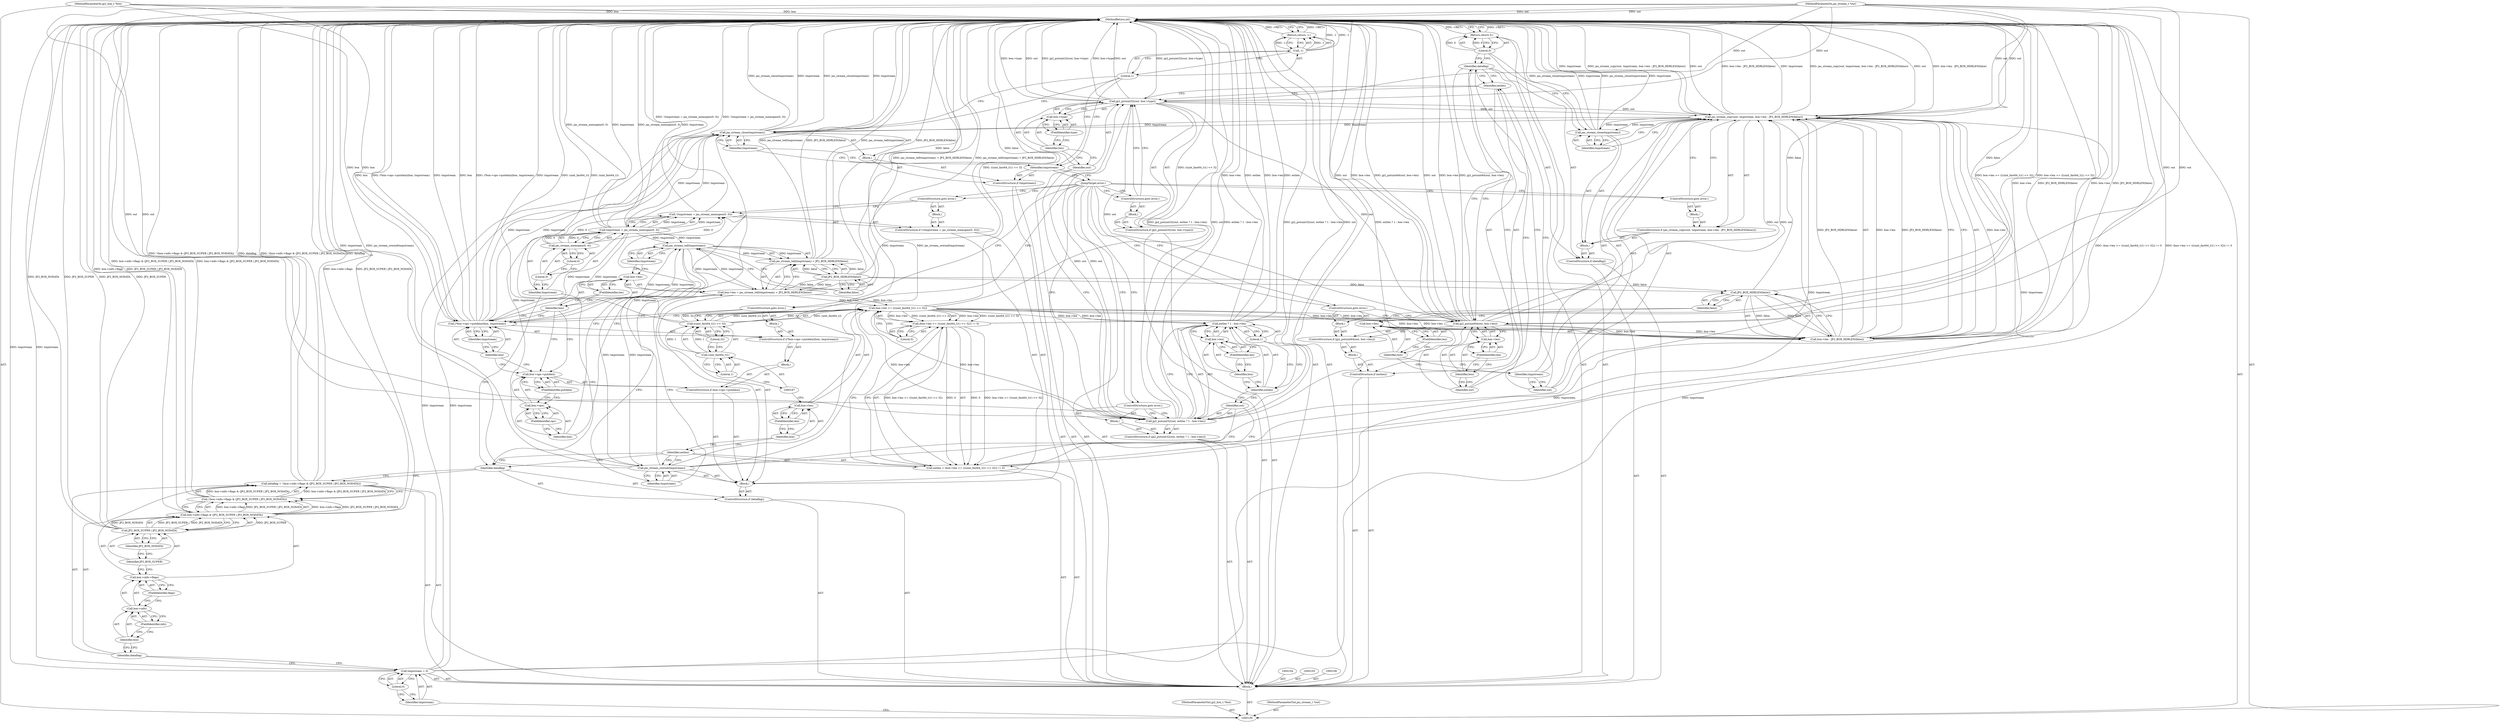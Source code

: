 digraph "1_jasper_e96fc4fdd525fa0ede28074a7e2b1caf94b58b0d_1" {
"1000229" [label="(MethodReturn,int)"];
"1000101" [label="(MethodParameterIn,jp2_box_t *box)"];
"1000343" [label="(MethodParameterOut,jp2_box_t *box)"];
"1000102" [label="(MethodParameterIn,jas_stream_t *out)"];
"1000344" [label="(MethodParameterOut,jas_stream_t *out)"];
"1000122" [label="(ControlStructure,if (dataflag))"];
"1000124" [label="(Block,)"];
"1000123" [label="(Identifier,dataflag)"];
"1000125" [label="(ControlStructure,if (!(tmpstream = jas_stream_memopen(0, 0))))"];
"1000129" [label="(Call,jas_stream_memopen(0, 0))"];
"1000130" [label="(Literal,0)"];
"1000131" [label="(Literal,0)"];
"1000132" [label="(Block,)"];
"1000126" [label="(Call,!(tmpstream = jas_stream_memopen(0, 0)))"];
"1000127" [label="(Call,tmpstream = jas_stream_memopen(0, 0))"];
"1000128" [label="(Identifier,tmpstream)"];
"1000133" [label="(ControlStructure,goto error;)"];
"1000138" [label="(FieldIdentifier,ops)"];
"1000139" [label="(FieldIdentifier,putdata)"];
"1000134" [label="(ControlStructure,if (box->ops->putdata))"];
"1000140" [label="(Block,)"];
"1000135" [label="(Call,box->ops->putdata)"];
"1000136" [label="(Call,box->ops)"];
"1000137" [label="(Identifier,box)"];
"1000143" [label="(Identifier,box)"];
"1000141" [label="(ControlStructure,if ((*box->ops->putdata)(box, tmpstream)))"];
"1000144" [label="(Identifier,tmpstream)"];
"1000145" [label="(Block,)"];
"1000142" [label="(Call,(*box->ops->putdata)(box, tmpstream))"];
"1000146" [label="(ControlStructure,goto error;)"];
"1000103" [label="(Block,)"];
"1000151" [label="(Call,jas_stream_tell(tmpstream) + JP2_BOX_HDRLEN(false))"];
"1000152" [label="(Call,jas_stream_tell(tmpstream))"];
"1000147" [label="(Call,box->len = jas_stream_tell(tmpstream) + JP2_BOX_HDRLEN(false))"];
"1000148" [label="(Call,box->len)"];
"1000149" [label="(Identifier,box)"];
"1000153" [label="(Identifier,tmpstream)"];
"1000154" [label="(Call,JP2_BOX_HDRLEN(false))"];
"1000155" [label="(Identifier,false)"];
"1000150" [label="(FieldIdentifier,len)"];
"1000156" [label="(Call,jas_stream_rewind(tmpstream))"];
"1000157" [label="(Identifier,tmpstream)"];
"1000158" [label="(Call,extlen = (box->len >= (((uint_fast64_t)1) << 32)) != 0)"];
"1000159" [label="(Identifier,extlen)"];
"1000160" [label="(Call,(box->len >= (((uint_fast64_t)1) << 32)) != 0)"];
"1000161" [label="(Call,box->len >= (((uint_fast64_t)1) << 32))"];
"1000162" [label="(Call,box->len)"];
"1000163" [label="(Identifier,box)"];
"1000164" [label="(FieldIdentifier,len)"];
"1000165" [label="(Call,((uint_fast64_t)1) << 32)"];
"1000166" [label="(Call,(uint_fast64_t)1)"];
"1000168" [label="(Literal,1)"];
"1000169" [label="(Literal,32)"];
"1000170" [label="(Literal,0)"];
"1000171" [label="(ControlStructure,if (jp2_putuint32(out, extlen ? 1 : box->len)))"];
"1000173" [label="(Identifier,out)"];
"1000174" [label="(Call,extlen ? 1 : box->len)"];
"1000175" [label="(Identifier,extlen)"];
"1000176" [label="(Literal,1)"];
"1000177" [label="(Call,box->len)"];
"1000178" [label="(Identifier,box)"];
"1000179" [label="(FieldIdentifier,len)"];
"1000180" [label="(Block,)"];
"1000172" [label="(Call,jp2_putuint32(out, extlen ? 1 : box->len))"];
"1000181" [label="(ControlStructure,goto error;)"];
"1000182" [label="(ControlStructure,if (jp2_putuint32(out, box->type)))"];
"1000184" [label="(Identifier,out)"];
"1000185" [label="(Call,box->type)"];
"1000186" [label="(Identifier,box)"];
"1000187" [label="(FieldIdentifier,type)"];
"1000188" [label="(Block,)"];
"1000183" [label="(Call,jp2_putuint32(out, box->type))"];
"1000189" [label="(ControlStructure,goto error;)"];
"1000190" [label="(ControlStructure,if (extlen))"];
"1000192" [label="(Block,)"];
"1000191" [label="(Identifier,extlen)"];
"1000193" [label="(ControlStructure,if (jp2_putuint64(out, box->len)))"];
"1000195" [label="(Identifier,out)"];
"1000196" [label="(Call,box->len)"];
"1000197" [label="(Identifier,box)"];
"1000198" [label="(FieldIdentifier,len)"];
"1000199" [label="(Block,)"];
"1000194" [label="(Call,jp2_putuint64(out, box->len))"];
"1000200" [label="(ControlStructure,goto error;)"];
"1000203" [label="(Block,)"];
"1000201" [label="(ControlStructure,if (dataflag))"];
"1000202" [label="(Identifier,dataflag)"];
"1000204" [label="(ControlStructure,if (jas_stream_copy(out, tmpstream, box->len - JP2_BOX_HDRLEN(false))))"];
"1000206" [label="(Identifier,out)"];
"1000207" [label="(Identifier,tmpstream)"];
"1000208" [label="(Call,box->len - JP2_BOX_HDRLEN(false))"];
"1000209" [label="(Call,box->len)"];
"1000210" [label="(Identifier,box)"];
"1000211" [label="(FieldIdentifier,len)"];
"1000212" [label="(Call,JP2_BOX_HDRLEN(false))"];
"1000205" [label="(Call,jas_stream_copy(out, tmpstream, box->len - JP2_BOX_HDRLEN(false)))"];
"1000213" [label="(Identifier,false)"];
"1000214" [label="(Block,)"];
"1000215" [label="(ControlStructure,goto error;)"];
"1000217" [label="(Identifier,tmpstream)"];
"1000216" [label="(Call,jas_stream_close(tmpstream))"];
"1000218" [label="(Return,return 0;)"];
"1000219" [label="(Literal,0)"];
"1000220" [label="(JumpTarget,error:)"];
"1000221" [label="(ControlStructure,if (tmpstream))"];
"1000223" [label="(Block,)"];
"1000222" [label="(Identifier,tmpstream)"];
"1000225" [label="(Identifier,tmpstream)"];
"1000224" [label="(Call,jas_stream_close(tmpstream))"];
"1000226" [label="(Return,return -1;)"];
"1000227" [label="(Call,-1)"];
"1000228" [label="(Literal,1)"];
"1000107" [label="(Call,tmpstream = 0)"];
"1000108" [label="(Identifier,tmpstream)"];
"1000109" [label="(Literal,0)"];
"1000110" [label="(Call,dataflag = !(box->info->flags & (JP2_BOX_SUPER | JP2_BOX_NODATA)))"];
"1000111" [label="(Identifier,dataflag)"];
"1000112" [label="(Call,!(box->info->flags & (JP2_BOX_SUPER | JP2_BOX_NODATA)))"];
"1000113" [label="(Call,box->info->flags & (JP2_BOX_SUPER | JP2_BOX_NODATA))"];
"1000114" [label="(Call,box->info->flags)"];
"1000115" [label="(Call,box->info)"];
"1000116" [label="(Identifier,box)"];
"1000117" [label="(FieldIdentifier,info)"];
"1000118" [label="(FieldIdentifier,flags)"];
"1000119" [label="(Call,JP2_BOX_SUPER | JP2_BOX_NODATA)"];
"1000120" [label="(Identifier,JP2_BOX_SUPER)"];
"1000121" [label="(Identifier,JP2_BOX_NODATA)"];
"1000229" -> "1000100"  [label="AST: "];
"1000229" -> "1000218"  [label="CFG: "];
"1000229" -> "1000226"  [label="CFG: "];
"1000126" -> "1000229"  [label="DDG: !(tmpstream = jas_stream_memopen(0, 0))"];
"1000183" -> "1000229"  [label="DDG: box->type"];
"1000183" -> "1000229"  [label="DDG: out"];
"1000183" -> "1000229"  [label="DDG: jp2_putuint32(out, box->type)"];
"1000205" -> "1000229"  [label="DDG: out"];
"1000205" -> "1000229"  [label="DDG: box->len - JP2_BOX_HDRLEN(false)"];
"1000205" -> "1000229"  [label="DDG: tmpstream"];
"1000205" -> "1000229"  [label="DDG: jas_stream_copy(out, tmpstream, box->len - JP2_BOX_HDRLEN(false))"];
"1000119" -> "1000229"  [label="DDG: JP2_BOX_NODATA"];
"1000119" -> "1000229"  [label="DDG: JP2_BOX_SUPER"];
"1000142" -> "1000229"  [label="DDG: box"];
"1000142" -> "1000229"  [label="DDG: (*box->ops->putdata)(box, tmpstream)"];
"1000142" -> "1000229"  [label="DDG: tmpstream"];
"1000174" -> "1000229"  [label="DDG: box->len"];
"1000174" -> "1000229"  [label="DDG: extlen"];
"1000194" -> "1000229"  [label="DDG: box->len"];
"1000194" -> "1000229"  [label="DDG: jp2_putuint64(out, box->len)"];
"1000194" -> "1000229"  [label="DDG: out"];
"1000172" -> "1000229"  [label="DDG: jp2_putuint32(out, extlen ? 1 : box->len)"];
"1000172" -> "1000229"  [label="DDG: out"];
"1000172" -> "1000229"  [label="DDG: extlen ? 1 : box->len"];
"1000224" -> "1000229"  [label="DDG: tmpstream"];
"1000224" -> "1000229"  [label="DDG: jas_stream_close(tmpstream)"];
"1000227" -> "1000229"  [label="DDG: -1"];
"1000107" -> "1000229"  [label="DDG: tmpstream"];
"1000208" -> "1000229"  [label="DDG: box->len"];
"1000208" -> "1000229"  [label="DDG: JP2_BOX_HDRLEN(false)"];
"1000147" -> "1000229"  [label="DDG: jas_stream_tell(tmpstream) + JP2_BOX_HDRLEN(false)"];
"1000216" -> "1000229"  [label="DDG: jas_stream_close(tmpstream)"];
"1000216" -> "1000229"  [label="DDG: tmpstream"];
"1000156" -> "1000229"  [label="DDG: tmpstream"];
"1000156" -> "1000229"  [label="DDG: jas_stream_rewind(tmpstream)"];
"1000113" -> "1000229"  [label="DDG: box->info->flags"];
"1000113" -> "1000229"  [label="DDG: JP2_BOX_SUPER | JP2_BOX_NODATA"];
"1000158" -> "1000229"  [label="DDG: (box->len >= (((uint_fast64_t)1) << 32)) != 0"];
"1000165" -> "1000229"  [label="DDG: (uint_fast64_t)1"];
"1000151" -> "1000229"  [label="DDG: jas_stream_tell(tmpstream)"];
"1000151" -> "1000229"  [label="DDG: JP2_BOX_HDRLEN(false)"];
"1000127" -> "1000229"  [label="DDG: jas_stream_memopen(0, 0)"];
"1000127" -> "1000229"  [label="DDG: tmpstream"];
"1000154" -> "1000229"  [label="DDG: false"];
"1000102" -> "1000229"  [label="DDG: out"];
"1000110" -> "1000229"  [label="DDG: !(box->info->flags & (JP2_BOX_SUPER | JP2_BOX_NODATA))"];
"1000110" -> "1000229"  [label="DDG: dataflag"];
"1000212" -> "1000229"  [label="DDG: false"];
"1000112" -> "1000229"  [label="DDG: box->info->flags & (JP2_BOX_SUPER | JP2_BOX_NODATA)"];
"1000101" -> "1000229"  [label="DDG: box"];
"1000160" -> "1000229"  [label="DDG: box->len >= (((uint_fast64_t)1) << 32)"];
"1000161" -> "1000229"  [label="DDG: ((uint_fast64_t)1) << 32"];
"1000218" -> "1000229"  [label="DDG: <RET>"];
"1000226" -> "1000229"  [label="DDG: <RET>"];
"1000101" -> "1000100"  [label="AST: "];
"1000101" -> "1000229"  [label="DDG: box"];
"1000101" -> "1000142"  [label="DDG: box"];
"1000343" -> "1000100"  [label="AST: "];
"1000102" -> "1000100"  [label="AST: "];
"1000102" -> "1000229"  [label="DDG: out"];
"1000102" -> "1000172"  [label="DDG: out"];
"1000102" -> "1000183"  [label="DDG: out"];
"1000102" -> "1000194"  [label="DDG: out"];
"1000102" -> "1000205"  [label="DDG: out"];
"1000344" -> "1000100"  [label="AST: "];
"1000122" -> "1000103"  [label="AST: "];
"1000123" -> "1000122"  [label="AST: "];
"1000124" -> "1000122"  [label="AST: "];
"1000124" -> "1000122"  [label="AST: "];
"1000125" -> "1000124"  [label="AST: "];
"1000134" -> "1000124"  [label="AST: "];
"1000147" -> "1000124"  [label="AST: "];
"1000156" -> "1000124"  [label="AST: "];
"1000123" -> "1000122"  [label="AST: "];
"1000123" -> "1000110"  [label="CFG: "];
"1000128" -> "1000123"  [label="CFG: "];
"1000159" -> "1000123"  [label="CFG: "];
"1000125" -> "1000124"  [label="AST: "];
"1000126" -> "1000125"  [label="AST: "];
"1000132" -> "1000125"  [label="AST: "];
"1000129" -> "1000127"  [label="AST: "];
"1000129" -> "1000131"  [label="CFG: "];
"1000130" -> "1000129"  [label="AST: "];
"1000131" -> "1000129"  [label="AST: "];
"1000127" -> "1000129"  [label="CFG: "];
"1000129" -> "1000126"  [label="DDG: 0"];
"1000129" -> "1000127"  [label="DDG: 0"];
"1000130" -> "1000129"  [label="AST: "];
"1000130" -> "1000128"  [label="CFG: "];
"1000131" -> "1000130"  [label="CFG: "];
"1000131" -> "1000129"  [label="AST: "];
"1000131" -> "1000130"  [label="CFG: "];
"1000129" -> "1000131"  [label="CFG: "];
"1000132" -> "1000125"  [label="AST: "];
"1000133" -> "1000132"  [label="AST: "];
"1000126" -> "1000125"  [label="AST: "];
"1000126" -> "1000127"  [label="CFG: "];
"1000127" -> "1000126"  [label="AST: "];
"1000133" -> "1000126"  [label="CFG: "];
"1000137" -> "1000126"  [label="CFG: "];
"1000126" -> "1000229"  [label="DDG: !(tmpstream = jas_stream_memopen(0, 0))"];
"1000127" -> "1000126"  [label="DDG: tmpstream"];
"1000129" -> "1000126"  [label="DDG: 0"];
"1000127" -> "1000126"  [label="AST: "];
"1000127" -> "1000129"  [label="CFG: "];
"1000128" -> "1000127"  [label="AST: "];
"1000129" -> "1000127"  [label="AST: "];
"1000126" -> "1000127"  [label="CFG: "];
"1000127" -> "1000229"  [label="DDG: jas_stream_memopen(0, 0)"];
"1000127" -> "1000229"  [label="DDG: tmpstream"];
"1000127" -> "1000126"  [label="DDG: tmpstream"];
"1000129" -> "1000127"  [label="DDG: 0"];
"1000127" -> "1000142"  [label="DDG: tmpstream"];
"1000127" -> "1000152"  [label="DDG: tmpstream"];
"1000127" -> "1000224"  [label="DDG: tmpstream"];
"1000128" -> "1000127"  [label="AST: "];
"1000128" -> "1000123"  [label="CFG: "];
"1000130" -> "1000128"  [label="CFG: "];
"1000133" -> "1000132"  [label="AST: "];
"1000133" -> "1000126"  [label="CFG: "];
"1000220" -> "1000133"  [label="CFG: "];
"1000138" -> "1000136"  [label="AST: "];
"1000138" -> "1000137"  [label="CFG: "];
"1000136" -> "1000138"  [label="CFG: "];
"1000139" -> "1000135"  [label="AST: "];
"1000139" -> "1000136"  [label="CFG: "];
"1000135" -> "1000139"  [label="CFG: "];
"1000134" -> "1000124"  [label="AST: "];
"1000135" -> "1000134"  [label="AST: "];
"1000140" -> "1000134"  [label="AST: "];
"1000140" -> "1000134"  [label="AST: "];
"1000141" -> "1000140"  [label="AST: "];
"1000135" -> "1000134"  [label="AST: "];
"1000135" -> "1000139"  [label="CFG: "];
"1000136" -> "1000135"  [label="AST: "];
"1000139" -> "1000135"  [label="AST: "];
"1000143" -> "1000135"  [label="CFG: "];
"1000149" -> "1000135"  [label="CFG: "];
"1000136" -> "1000135"  [label="AST: "];
"1000136" -> "1000138"  [label="CFG: "];
"1000137" -> "1000136"  [label="AST: "];
"1000138" -> "1000136"  [label="AST: "];
"1000139" -> "1000136"  [label="CFG: "];
"1000137" -> "1000136"  [label="AST: "];
"1000137" -> "1000126"  [label="CFG: "];
"1000138" -> "1000137"  [label="CFG: "];
"1000143" -> "1000142"  [label="AST: "];
"1000143" -> "1000135"  [label="CFG: "];
"1000144" -> "1000143"  [label="CFG: "];
"1000141" -> "1000140"  [label="AST: "];
"1000142" -> "1000141"  [label="AST: "];
"1000145" -> "1000141"  [label="AST: "];
"1000144" -> "1000142"  [label="AST: "];
"1000144" -> "1000143"  [label="CFG: "];
"1000142" -> "1000144"  [label="CFG: "];
"1000145" -> "1000141"  [label="AST: "];
"1000146" -> "1000145"  [label="AST: "];
"1000142" -> "1000141"  [label="AST: "];
"1000142" -> "1000144"  [label="CFG: "];
"1000143" -> "1000142"  [label="AST: "];
"1000144" -> "1000142"  [label="AST: "];
"1000146" -> "1000142"  [label="CFG: "];
"1000149" -> "1000142"  [label="CFG: "];
"1000142" -> "1000229"  [label="DDG: box"];
"1000142" -> "1000229"  [label="DDG: (*box->ops->putdata)(box, tmpstream)"];
"1000142" -> "1000229"  [label="DDG: tmpstream"];
"1000101" -> "1000142"  [label="DDG: box"];
"1000127" -> "1000142"  [label="DDG: tmpstream"];
"1000142" -> "1000152"  [label="DDG: tmpstream"];
"1000142" -> "1000224"  [label="DDG: tmpstream"];
"1000146" -> "1000145"  [label="AST: "];
"1000146" -> "1000142"  [label="CFG: "];
"1000220" -> "1000146"  [label="CFG: "];
"1000103" -> "1000100"  [label="AST: "];
"1000104" -> "1000103"  [label="AST: "];
"1000105" -> "1000103"  [label="AST: "];
"1000106" -> "1000103"  [label="AST: "];
"1000107" -> "1000103"  [label="AST: "];
"1000110" -> "1000103"  [label="AST: "];
"1000122" -> "1000103"  [label="AST: "];
"1000158" -> "1000103"  [label="AST: "];
"1000171" -> "1000103"  [label="AST: "];
"1000182" -> "1000103"  [label="AST: "];
"1000190" -> "1000103"  [label="AST: "];
"1000201" -> "1000103"  [label="AST: "];
"1000218" -> "1000103"  [label="AST: "];
"1000220" -> "1000103"  [label="AST: "];
"1000221" -> "1000103"  [label="AST: "];
"1000226" -> "1000103"  [label="AST: "];
"1000151" -> "1000147"  [label="AST: "];
"1000151" -> "1000154"  [label="CFG: "];
"1000152" -> "1000151"  [label="AST: "];
"1000154" -> "1000151"  [label="AST: "];
"1000147" -> "1000151"  [label="CFG: "];
"1000151" -> "1000229"  [label="DDG: jas_stream_tell(tmpstream)"];
"1000151" -> "1000229"  [label="DDG: JP2_BOX_HDRLEN(false)"];
"1000152" -> "1000151"  [label="DDG: tmpstream"];
"1000154" -> "1000151"  [label="DDG: false"];
"1000152" -> "1000151"  [label="AST: "];
"1000152" -> "1000153"  [label="CFG: "];
"1000153" -> "1000152"  [label="AST: "];
"1000155" -> "1000152"  [label="CFG: "];
"1000152" -> "1000147"  [label="DDG: tmpstream"];
"1000152" -> "1000151"  [label="DDG: tmpstream"];
"1000142" -> "1000152"  [label="DDG: tmpstream"];
"1000127" -> "1000152"  [label="DDG: tmpstream"];
"1000152" -> "1000156"  [label="DDG: tmpstream"];
"1000147" -> "1000124"  [label="AST: "];
"1000147" -> "1000151"  [label="CFG: "];
"1000148" -> "1000147"  [label="AST: "];
"1000151" -> "1000147"  [label="AST: "];
"1000157" -> "1000147"  [label="CFG: "];
"1000147" -> "1000229"  [label="DDG: jas_stream_tell(tmpstream) + JP2_BOX_HDRLEN(false)"];
"1000152" -> "1000147"  [label="DDG: tmpstream"];
"1000154" -> "1000147"  [label="DDG: false"];
"1000147" -> "1000161"  [label="DDG: box->len"];
"1000148" -> "1000147"  [label="AST: "];
"1000148" -> "1000150"  [label="CFG: "];
"1000149" -> "1000148"  [label="AST: "];
"1000150" -> "1000148"  [label="AST: "];
"1000153" -> "1000148"  [label="CFG: "];
"1000149" -> "1000148"  [label="AST: "];
"1000149" -> "1000142"  [label="CFG: "];
"1000149" -> "1000135"  [label="CFG: "];
"1000150" -> "1000149"  [label="CFG: "];
"1000153" -> "1000152"  [label="AST: "];
"1000153" -> "1000148"  [label="CFG: "];
"1000152" -> "1000153"  [label="CFG: "];
"1000154" -> "1000151"  [label="AST: "];
"1000154" -> "1000155"  [label="CFG: "];
"1000155" -> "1000154"  [label="AST: "];
"1000151" -> "1000154"  [label="CFG: "];
"1000154" -> "1000229"  [label="DDG: false"];
"1000154" -> "1000147"  [label="DDG: false"];
"1000154" -> "1000151"  [label="DDG: false"];
"1000154" -> "1000212"  [label="DDG: false"];
"1000155" -> "1000154"  [label="AST: "];
"1000155" -> "1000152"  [label="CFG: "];
"1000154" -> "1000155"  [label="CFG: "];
"1000150" -> "1000148"  [label="AST: "];
"1000150" -> "1000149"  [label="CFG: "];
"1000148" -> "1000150"  [label="CFG: "];
"1000156" -> "1000124"  [label="AST: "];
"1000156" -> "1000157"  [label="CFG: "];
"1000157" -> "1000156"  [label="AST: "];
"1000159" -> "1000156"  [label="CFG: "];
"1000156" -> "1000229"  [label="DDG: tmpstream"];
"1000156" -> "1000229"  [label="DDG: jas_stream_rewind(tmpstream)"];
"1000152" -> "1000156"  [label="DDG: tmpstream"];
"1000156" -> "1000205"  [label="DDG: tmpstream"];
"1000156" -> "1000224"  [label="DDG: tmpstream"];
"1000157" -> "1000156"  [label="AST: "];
"1000157" -> "1000147"  [label="CFG: "];
"1000156" -> "1000157"  [label="CFG: "];
"1000158" -> "1000103"  [label="AST: "];
"1000158" -> "1000160"  [label="CFG: "];
"1000159" -> "1000158"  [label="AST: "];
"1000160" -> "1000158"  [label="AST: "];
"1000173" -> "1000158"  [label="CFG: "];
"1000158" -> "1000229"  [label="DDG: (box->len >= (((uint_fast64_t)1) << 32)) != 0"];
"1000160" -> "1000158"  [label="DDG: box->len >= (((uint_fast64_t)1) << 32)"];
"1000160" -> "1000158"  [label="DDG: 0"];
"1000159" -> "1000158"  [label="AST: "];
"1000159" -> "1000156"  [label="CFG: "];
"1000159" -> "1000123"  [label="CFG: "];
"1000163" -> "1000159"  [label="CFG: "];
"1000160" -> "1000158"  [label="AST: "];
"1000160" -> "1000170"  [label="CFG: "];
"1000161" -> "1000160"  [label="AST: "];
"1000170" -> "1000160"  [label="AST: "];
"1000158" -> "1000160"  [label="CFG: "];
"1000160" -> "1000229"  [label="DDG: box->len >= (((uint_fast64_t)1) << 32)"];
"1000160" -> "1000158"  [label="DDG: box->len >= (((uint_fast64_t)1) << 32)"];
"1000160" -> "1000158"  [label="DDG: 0"];
"1000161" -> "1000160"  [label="DDG: box->len"];
"1000161" -> "1000160"  [label="DDG: ((uint_fast64_t)1) << 32"];
"1000161" -> "1000160"  [label="AST: "];
"1000161" -> "1000165"  [label="CFG: "];
"1000162" -> "1000161"  [label="AST: "];
"1000165" -> "1000161"  [label="AST: "];
"1000170" -> "1000161"  [label="CFG: "];
"1000161" -> "1000229"  [label="DDG: ((uint_fast64_t)1) << 32"];
"1000161" -> "1000160"  [label="DDG: box->len"];
"1000161" -> "1000160"  [label="DDG: ((uint_fast64_t)1) << 32"];
"1000147" -> "1000161"  [label="DDG: box->len"];
"1000165" -> "1000161"  [label="DDG: (uint_fast64_t)1"];
"1000165" -> "1000161"  [label="DDG: 32"];
"1000161" -> "1000172"  [label="DDG: box->len"];
"1000161" -> "1000174"  [label="DDG: box->len"];
"1000161" -> "1000194"  [label="DDG: box->len"];
"1000161" -> "1000208"  [label="DDG: box->len"];
"1000162" -> "1000161"  [label="AST: "];
"1000162" -> "1000164"  [label="CFG: "];
"1000163" -> "1000162"  [label="AST: "];
"1000164" -> "1000162"  [label="AST: "];
"1000167" -> "1000162"  [label="CFG: "];
"1000163" -> "1000162"  [label="AST: "];
"1000163" -> "1000159"  [label="CFG: "];
"1000164" -> "1000163"  [label="CFG: "];
"1000164" -> "1000162"  [label="AST: "];
"1000164" -> "1000163"  [label="CFG: "];
"1000162" -> "1000164"  [label="CFG: "];
"1000165" -> "1000161"  [label="AST: "];
"1000165" -> "1000169"  [label="CFG: "];
"1000166" -> "1000165"  [label="AST: "];
"1000169" -> "1000165"  [label="AST: "];
"1000161" -> "1000165"  [label="CFG: "];
"1000165" -> "1000229"  [label="DDG: (uint_fast64_t)1"];
"1000165" -> "1000161"  [label="DDG: (uint_fast64_t)1"];
"1000165" -> "1000161"  [label="DDG: 32"];
"1000166" -> "1000165"  [label="DDG: 1"];
"1000166" -> "1000165"  [label="AST: "];
"1000166" -> "1000168"  [label="CFG: "];
"1000167" -> "1000166"  [label="AST: "];
"1000168" -> "1000166"  [label="AST: "];
"1000169" -> "1000166"  [label="CFG: "];
"1000166" -> "1000165"  [label="DDG: 1"];
"1000168" -> "1000166"  [label="AST: "];
"1000168" -> "1000167"  [label="CFG: "];
"1000166" -> "1000168"  [label="CFG: "];
"1000169" -> "1000165"  [label="AST: "];
"1000169" -> "1000166"  [label="CFG: "];
"1000165" -> "1000169"  [label="CFG: "];
"1000170" -> "1000160"  [label="AST: "];
"1000170" -> "1000161"  [label="CFG: "];
"1000160" -> "1000170"  [label="CFG: "];
"1000171" -> "1000103"  [label="AST: "];
"1000172" -> "1000171"  [label="AST: "];
"1000180" -> "1000171"  [label="AST: "];
"1000173" -> "1000172"  [label="AST: "];
"1000173" -> "1000158"  [label="CFG: "];
"1000175" -> "1000173"  [label="CFG: "];
"1000174" -> "1000172"  [label="AST: "];
"1000174" -> "1000176"  [label="CFG: "];
"1000174" -> "1000177"  [label="CFG: "];
"1000175" -> "1000174"  [label="AST: "];
"1000176" -> "1000174"  [label="AST: "];
"1000177" -> "1000174"  [label="AST: "];
"1000172" -> "1000174"  [label="CFG: "];
"1000174" -> "1000229"  [label="DDG: box->len"];
"1000174" -> "1000229"  [label="DDG: extlen"];
"1000161" -> "1000174"  [label="DDG: box->len"];
"1000175" -> "1000174"  [label="AST: "];
"1000175" -> "1000173"  [label="CFG: "];
"1000176" -> "1000175"  [label="CFG: "];
"1000178" -> "1000175"  [label="CFG: "];
"1000176" -> "1000174"  [label="AST: "];
"1000176" -> "1000175"  [label="CFG: "];
"1000174" -> "1000176"  [label="CFG: "];
"1000177" -> "1000174"  [label="AST: "];
"1000177" -> "1000179"  [label="CFG: "];
"1000178" -> "1000177"  [label="AST: "];
"1000179" -> "1000177"  [label="AST: "];
"1000174" -> "1000177"  [label="CFG: "];
"1000178" -> "1000177"  [label="AST: "];
"1000178" -> "1000175"  [label="CFG: "];
"1000179" -> "1000178"  [label="CFG: "];
"1000179" -> "1000177"  [label="AST: "];
"1000179" -> "1000178"  [label="CFG: "];
"1000177" -> "1000179"  [label="CFG: "];
"1000180" -> "1000171"  [label="AST: "];
"1000181" -> "1000180"  [label="AST: "];
"1000172" -> "1000171"  [label="AST: "];
"1000172" -> "1000174"  [label="CFG: "];
"1000173" -> "1000172"  [label="AST: "];
"1000174" -> "1000172"  [label="AST: "];
"1000181" -> "1000172"  [label="CFG: "];
"1000184" -> "1000172"  [label="CFG: "];
"1000172" -> "1000229"  [label="DDG: jp2_putuint32(out, extlen ? 1 : box->len)"];
"1000172" -> "1000229"  [label="DDG: out"];
"1000172" -> "1000229"  [label="DDG: extlen ? 1 : box->len"];
"1000102" -> "1000172"  [label="DDG: out"];
"1000161" -> "1000172"  [label="DDG: box->len"];
"1000172" -> "1000183"  [label="DDG: out"];
"1000181" -> "1000180"  [label="AST: "];
"1000181" -> "1000172"  [label="CFG: "];
"1000220" -> "1000181"  [label="CFG: "];
"1000182" -> "1000103"  [label="AST: "];
"1000183" -> "1000182"  [label="AST: "];
"1000188" -> "1000182"  [label="AST: "];
"1000184" -> "1000183"  [label="AST: "];
"1000184" -> "1000172"  [label="CFG: "];
"1000186" -> "1000184"  [label="CFG: "];
"1000185" -> "1000183"  [label="AST: "];
"1000185" -> "1000187"  [label="CFG: "];
"1000186" -> "1000185"  [label="AST: "];
"1000187" -> "1000185"  [label="AST: "];
"1000183" -> "1000185"  [label="CFG: "];
"1000186" -> "1000185"  [label="AST: "];
"1000186" -> "1000184"  [label="CFG: "];
"1000187" -> "1000186"  [label="CFG: "];
"1000187" -> "1000185"  [label="AST: "];
"1000187" -> "1000186"  [label="CFG: "];
"1000185" -> "1000187"  [label="CFG: "];
"1000188" -> "1000182"  [label="AST: "];
"1000189" -> "1000188"  [label="AST: "];
"1000183" -> "1000182"  [label="AST: "];
"1000183" -> "1000185"  [label="CFG: "];
"1000184" -> "1000183"  [label="AST: "];
"1000185" -> "1000183"  [label="AST: "];
"1000189" -> "1000183"  [label="CFG: "];
"1000191" -> "1000183"  [label="CFG: "];
"1000183" -> "1000229"  [label="DDG: box->type"];
"1000183" -> "1000229"  [label="DDG: out"];
"1000183" -> "1000229"  [label="DDG: jp2_putuint32(out, box->type)"];
"1000172" -> "1000183"  [label="DDG: out"];
"1000102" -> "1000183"  [label="DDG: out"];
"1000183" -> "1000194"  [label="DDG: out"];
"1000183" -> "1000205"  [label="DDG: out"];
"1000189" -> "1000188"  [label="AST: "];
"1000189" -> "1000183"  [label="CFG: "];
"1000220" -> "1000189"  [label="CFG: "];
"1000190" -> "1000103"  [label="AST: "];
"1000191" -> "1000190"  [label="AST: "];
"1000192" -> "1000190"  [label="AST: "];
"1000192" -> "1000190"  [label="AST: "];
"1000193" -> "1000192"  [label="AST: "];
"1000191" -> "1000190"  [label="AST: "];
"1000191" -> "1000183"  [label="CFG: "];
"1000195" -> "1000191"  [label="CFG: "];
"1000202" -> "1000191"  [label="CFG: "];
"1000193" -> "1000192"  [label="AST: "];
"1000194" -> "1000193"  [label="AST: "];
"1000199" -> "1000193"  [label="AST: "];
"1000195" -> "1000194"  [label="AST: "];
"1000195" -> "1000191"  [label="CFG: "];
"1000197" -> "1000195"  [label="CFG: "];
"1000196" -> "1000194"  [label="AST: "];
"1000196" -> "1000198"  [label="CFG: "];
"1000197" -> "1000196"  [label="AST: "];
"1000198" -> "1000196"  [label="AST: "];
"1000194" -> "1000196"  [label="CFG: "];
"1000197" -> "1000196"  [label="AST: "];
"1000197" -> "1000195"  [label="CFG: "];
"1000198" -> "1000197"  [label="CFG: "];
"1000198" -> "1000196"  [label="AST: "];
"1000198" -> "1000197"  [label="CFG: "];
"1000196" -> "1000198"  [label="CFG: "];
"1000199" -> "1000193"  [label="AST: "];
"1000200" -> "1000199"  [label="AST: "];
"1000194" -> "1000193"  [label="AST: "];
"1000194" -> "1000196"  [label="CFG: "];
"1000195" -> "1000194"  [label="AST: "];
"1000196" -> "1000194"  [label="AST: "];
"1000200" -> "1000194"  [label="CFG: "];
"1000202" -> "1000194"  [label="CFG: "];
"1000194" -> "1000229"  [label="DDG: box->len"];
"1000194" -> "1000229"  [label="DDG: jp2_putuint64(out, box->len)"];
"1000194" -> "1000229"  [label="DDG: out"];
"1000183" -> "1000194"  [label="DDG: out"];
"1000102" -> "1000194"  [label="DDG: out"];
"1000161" -> "1000194"  [label="DDG: box->len"];
"1000194" -> "1000205"  [label="DDG: out"];
"1000194" -> "1000208"  [label="DDG: box->len"];
"1000200" -> "1000199"  [label="AST: "];
"1000200" -> "1000194"  [label="CFG: "];
"1000220" -> "1000200"  [label="CFG: "];
"1000203" -> "1000201"  [label="AST: "];
"1000204" -> "1000203"  [label="AST: "];
"1000216" -> "1000203"  [label="AST: "];
"1000201" -> "1000103"  [label="AST: "];
"1000202" -> "1000201"  [label="AST: "];
"1000203" -> "1000201"  [label="AST: "];
"1000202" -> "1000201"  [label="AST: "];
"1000202" -> "1000194"  [label="CFG: "];
"1000202" -> "1000191"  [label="CFG: "];
"1000206" -> "1000202"  [label="CFG: "];
"1000219" -> "1000202"  [label="CFG: "];
"1000204" -> "1000203"  [label="AST: "];
"1000205" -> "1000204"  [label="AST: "];
"1000214" -> "1000204"  [label="AST: "];
"1000206" -> "1000205"  [label="AST: "];
"1000206" -> "1000202"  [label="CFG: "];
"1000207" -> "1000206"  [label="CFG: "];
"1000207" -> "1000205"  [label="AST: "];
"1000207" -> "1000206"  [label="CFG: "];
"1000210" -> "1000207"  [label="CFG: "];
"1000208" -> "1000205"  [label="AST: "];
"1000208" -> "1000212"  [label="CFG: "];
"1000209" -> "1000208"  [label="AST: "];
"1000212" -> "1000208"  [label="AST: "];
"1000205" -> "1000208"  [label="CFG: "];
"1000208" -> "1000229"  [label="DDG: box->len"];
"1000208" -> "1000229"  [label="DDG: JP2_BOX_HDRLEN(false)"];
"1000208" -> "1000205"  [label="DDG: box->len"];
"1000208" -> "1000205"  [label="DDG: JP2_BOX_HDRLEN(false)"];
"1000194" -> "1000208"  [label="DDG: box->len"];
"1000161" -> "1000208"  [label="DDG: box->len"];
"1000212" -> "1000208"  [label="DDG: false"];
"1000209" -> "1000208"  [label="AST: "];
"1000209" -> "1000211"  [label="CFG: "];
"1000210" -> "1000209"  [label="AST: "];
"1000211" -> "1000209"  [label="AST: "];
"1000213" -> "1000209"  [label="CFG: "];
"1000210" -> "1000209"  [label="AST: "];
"1000210" -> "1000207"  [label="CFG: "];
"1000211" -> "1000210"  [label="CFG: "];
"1000211" -> "1000209"  [label="AST: "];
"1000211" -> "1000210"  [label="CFG: "];
"1000209" -> "1000211"  [label="CFG: "];
"1000212" -> "1000208"  [label="AST: "];
"1000212" -> "1000213"  [label="CFG: "];
"1000213" -> "1000212"  [label="AST: "];
"1000208" -> "1000212"  [label="CFG: "];
"1000212" -> "1000229"  [label="DDG: false"];
"1000212" -> "1000208"  [label="DDG: false"];
"1000154" -> "1000212"  [label="DDG: false"];
"1000205" -> "1000204"  [label="AST: "];
"1000205" -> "1000208"  [label="CFG: "];
"1000206" -> "1000205"  [label="AST: "];
"1000207" -> "1000205"  [label="AST: "];
"1000208" -> "1000205"  [label="AST: "];
"1000215" -> "1000205"  [label="CFG: "];
"1000217" -> "1000205"  [label="CFG: "];
"1000205" -> "1000229"  [label="DDG: out"];
"1000205" -> "1000229"  [label="DDG: box->len - JP2_BOX_HDRLEN(false)"];
"1000205" -> "1000229"  [label="DDG: tmpstream"];
"1000205" -> "1000229"  [label="DDG: jas_stream_copy(out, tmpstream, box->len - JP2_BOX_HDRLEN(false))"];
"1000194" -> "1000205"  [label="DDG: out"];
"1000183" -> "1000205"  [label="DDG: out"];
"1000102" -> "1000205"  [label="DDG: out"];
"1000107" -> "1000205"  [label="DDG: tmpstream"];
"1000156" -> "1000205"  [label="DDG: tmpstream"];
"1000208" -> "1000205"  [label="DDG: box->len"];
"1000208" -> "1000205"  [label="DDG: JP2_BOX_HDRLEN(false)"];
"1000205" -> "1000216"  [label="DDG: tmpstream"];
"1000205" -> "1000224"  [label="DDG: tmpstream"];
"1000213" -> "1000212"  [label="AST: "];
"1000213" -> "1000209"  [label="CFG: "];
"1000212" -> "1000213"  [label="CFG: "];
"1000214" -> "1000204"  [label="AST: "];
"1000215" -> "1000214"  [label="AST: "];
"1000215" -> "1000214"  [label="AST: "];
"1000215" -> "1000205"  [label="CFG: "];
"1000220" -> "1000215"  [label="CFG: "];
"1000217" -> "1000216"  [label="AST: "];
"1000217" -> "1000205"  [label="CFG: "];
"1000216" -> "1000217"  [label="CFG: "];
"1000216" -> "1000203"  [label="AST: "];
"1000216" -> "1000217"  [label="CFG: "];
"1000217" -> "1000216"  [label="AST: "];
"1000219" -> "1000216"  [label="CFG: "];
"1000216" -> "1000229"  [label="DDG: jas_stream_close(tmpstream)"];
"1000216" -> "1000229"  [label="DDG: tmpstream"];
"1000205" -> "1000216"  [label="DDG: tmpstream"];
"1000218" -> "1000103"  [label="AST: "];
"1000218" -> "1000219"  [label="CFG: "];
"1000219" -> "1000218"  [label="AST: "];
"1000229" -> "1000218"  [label="CFG: "];
"1000218" -> "1000229"  [label="DDG: <RET>"];
"1000219" -> "1000218"  [label="DDG: 0"];
"1000219" -> "1000218"  [label="AST: "];
"1000219" -> "1000216"  [label="CFG: "];
"1000219" -> "1000202"  [label="CFG: "];
"1000218" -> "1000219"  [label="CFG: "];
"1000219" -> "1000218"  [label="DDG: 0"];
"1000220" -> "1000103"  [label="AST: "];
"1000220" -> "1000133"  [label="CFG: "];
"1000220" -> "1000146"  [label="CFG: "];
"1000220" -> "1000181"  [label="CFG: "];
"1000220" -> "1000189"  [label="CFG: "];
"1000220" -> "1000200"  [label="CFG: "];
"1000220" -> "1000215"  [label="CFG: "];
"1000222" -> "1000220"  [label="CFG: "];
"1000221" -> "1000103"  [label="AST: "];
"1000222" -> "1000221"  [label="AST: "];
"1000223" -> "1000221"  [label="AST: "];
"1000223" -> "1000221"  [label="AST: "];
"1000224" -> "1000223"  [label="AST: "];
"1000222" -> "1000221"  [label="AST: "];
"1000222" -> "1000220"  [label="CFG: "];
"1000225" -> "1000222"  [label="CFG: "];
"1000228" -> "1000222"  [label="CFG: "];
"1000225" -> "1000224"  [label="AST: "];
"1000225" -> "1000222"  [label="CFG: "];
"1000224" -> "1000225"  [label="CFG: "];
"1000224" -> "1000223"  [label="AST: "];
"1000224" -> "1000225"  [label="CFG: "];
"1000225" -> "1000224"  [label="AST: "];
"1000228" -> "1000224"  [label="CFG: "];
"1000224" -> "1000229"  [label="DDG: tmpstream"];
"1000224" -> "1000229"  [label="DDG: jas_stream_close(tmpstream)"];
"1000107" -> "1000224"  [label="DDG: tmpstream"];
"1000156" -> "1000224"  [label="DDG: tmpstream"];
"1000142" -> "1000224"  [label="DDG: tmpstream"];
"1000205" -> "1000224"  [label="DDG: tmpstream"];
"1000127" -> "1000224"  [label="DDG: tmpstream"];
"1000226" -> "1000103"  [label="AST: "];
"1000226" -> "1000227"  [label="CFG: "];
"1000227" -> "1000226"  [label="AST: "];
"1000229" -> "1000226"  [label="CFG: "];
"1000226" -> "1000229"  [label="DDG: <RET>"];
"1000227" -> "1000226"  [label="DDG: -1"];
"1000227" -> "1000226"  [label="AST: "];
"1000227" -> "1000228"  [label="CFG: "];
"1000228" -> "1000227"  [label="AST: "];
"1000226" -> "1000227"  [label="CFG: "];
"1000227" -> "1000229"  [label="DDG: -1"];
"1000227" -> "1000226"  [label="DDG: -1"];
"1000228" -> "1000227"  [label="AST: "];
"1000228" -> "1000224"  [label="CFG: "];
"1000228" -> "1000222"  [label="CFG: "];
"1000227" -> "1000228"  [label="CFG: "];
"1000107" -> "1000103"  [label="AST: "];
"1000107" -> "1000109"  [label="CFG: "];
"1000108" -> "1000107"  [label="AST: "];
"1000109" -> "1000107"  [label="AST: "];
"1000111" -> "1000107"  [label="CFG: "];
"1000107" -> "1000229"  [label="DDG: tmpstream"];
"1000107" -> "1000205"  [label="DDG: tmpstream"];
"1000107" -> "1000224"  [label="DDG: tmpstream"];
"1000108" -> "1000107"  [label="AST: "];
"1000108" -> "1000100"  [label="CFG: "];
"1000109" -> "1000108"  [label="CFG: "];
"1000109" -> "1000107"  [label="AST: "];
"1000109" -> "1000108"  [label="CFG: "];
"1000107" -> "1000109"  [label="CFG: "];
"1000110" -> "1000103"  [label="AST: "];
"1000110" -> "1000112"  [label="CFG: "];
"1000111" -> "1000110"  [label="AST: "];
"1000112" -> "1000110"  [label="AST: "];
"1000123" -> "1000110"  [label="CFG: "];
"1000110" -> "1000229"  [label="DDG: !(box->info->flags & (JP2_BOX_SUPER | JP2_BOX_NODATA))"];
"1000110" -> "1000229"  [label="DDG: dataflag"];
"1000112" -> "1000110"  [label="DDG: box->info->flags & (JP2_BOX_SUPER | JP2_BOX_NODATA)"];
"1000111" -> "1000110"  [label="AST: "];
"1000111" -> "1000107"  [label="CFG: "];
"1000116" -> "1000111"  [label="CFG: "];
"1000112" -> "1000110"  [label="AST: "];
"1000112" -> "1000113"  [label="CFG: "];
"1000113" -> "1000112"  [label="AST: "];
"1000110" -> "1000112"  [label="CFG: "];
"1000112" -> "1000229"  [label="DDG: box->info->flags & (JP2_BOX_SUPER | JP2_BOX_NODATA)"];
"1000112" -> "1000110"  [label="DDG: box->info->flags & (JP2_BOX_SUPER | JP2_BOX_NODATA)"];
"1000113" -> "1000112"  [label="DDG: box->info->flags"];
"1000113" -> "1000112"  [label="DDG: JP2_BOX_SUPER | JP2_BOX_NODATA"];
"1000113" -> "1000112"  [label="AST: "];
"1000113" -> "1000119"  [label="CFG: "];
"1000114" -> "1000113"  [label="AST: "];
"1000119" -> "1000113"  [label="AST: "];
"1000112" -> "1000113"  [label="CFG: "];
"1000113" -> "1000229"  [label="DDG: box->info->flags"];
"1000113" -> "1000229"  [label="DDG: JP2_BOX_SUPER | JP2_BOX_NODATA"];
"1000113" -> "1000112"  [label="DDG: box->info->flags"];
"1000113" -> "1000112"  [label="DDG: JP2_BOX_SUPER | JP2_BOX_NODATA"];
"1000119" -> "1000113"  [label="DDG: JP2_BOX_SUPER"];
"1000119" -> "1000113"  [label="DDG: JP2_BOX_NODATA"];
"1000114" -> "1000113"  [label="AST: "];
"1000114" -> "1000118"  [label="CFG: "];
"1000115" -> "1000114"  [label="AST: "];
"1000118" -> "1000114"  [label="AST: "];
"1000120" -> "1000114"  [label="CFG: "];
"1000115" -> "1000114"  [label="AST: "];
"1000115" -> "1000117"  [label="CFG: "];
"1000116" -> "1000115"  [label="AST: "];
"1000117" -> "1000115"  [label="AST: "];
"1000118" -> "1000115"  [label="CFG: "];
"1000116" -> "1000115"  [label="AST: "];
"1000116" -> "1000111"  [label="CFG: "];
"1000117" -> "1000116"  [label="CFG: "];
"1000117" -> "1000115"  [label="AST: "];
"1000117" -> "1000116"  [label="CFG: "];
"1000115" -> "1000117"  [label="CFG: "];
"1000118" -> "1000114"  [label="AST: "];
"1000118" -> "1000115"  [label="CFG: "];
"1000114" -> "1000118"  [label="CFG: "];
"1000119" -> "1000113"  [label="AST: "];
"1000119" -> "1000121"  [label="CFG: "];
"1000120" -> "1000119"  [label="AST: "];
"1000121" -> "1000119"  [label="AST: "];
"1000113" -> "1000119"  [label="CFG: "];
"1000119" -> "1000229"  [label="DDG: JP2_BOX_NODATA"];
"1000119" -> "1000229"  [label="DDG: JP2_BOX_SUPER"];
"1000119" -> "1000113"  [label="DDG: JP2_BOX_SUPER"];
"1000119" -> "1000113"  [label="DDG: JP2_BOX_NODATA"];
"1000120" -> "1000119"  [label="AST: "];
"1000120" -> "1000114"  [label="CFG: "];
"1000121" -> "1000120"  [label="CFG: "];
"1000121" -> "1000119"  [label="AST: "];
"1000121" -> "1000120"  [label="CFG: "];
"1000119" -> "1000121"  [label="CFG: "];
}
